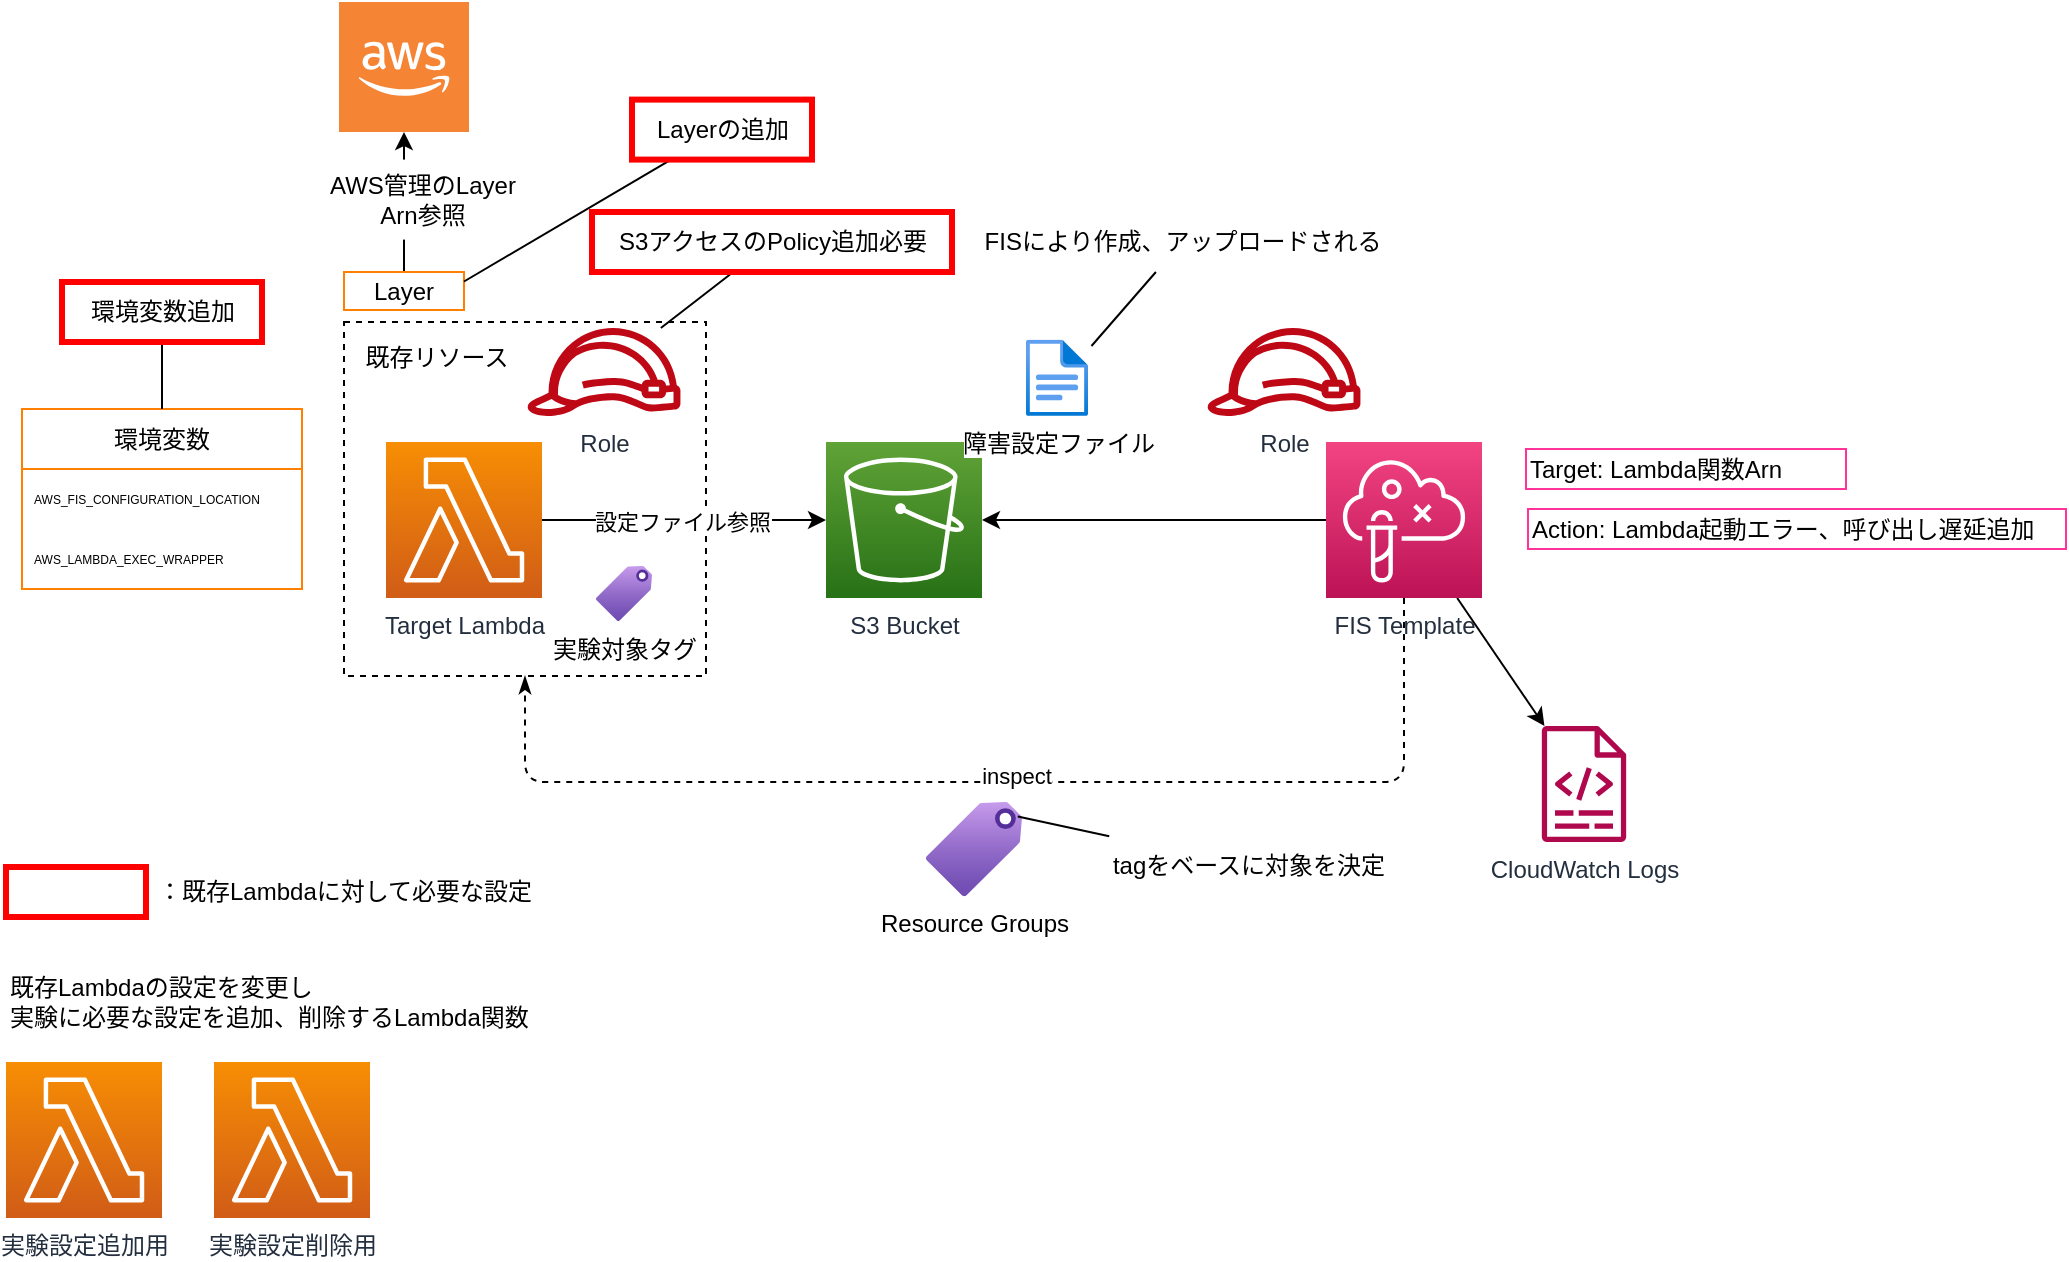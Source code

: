 <mxfile>
    <diagram id="MGJ-xcYh7WUB6rbfQYf-" name="Page-1">
        <mxGraphModel dx="2318" dy="1006" grid="1" gridSize="10" guides="1" tooltips="1" connect="1" arrows="1" fold="1" page="1" pageScale="1" pageWidth="850" pageHeight="1100" background="#FFFFFF" math="0" shadow="0">
            <root>
                <mxCell id="0"/>
                <mxCell id="1" parent="0"/>
                <mxCell id="17" value="" style="whiteSpace=wrap;html=1;strokeColor=#000000;fillColor=default;dashed=1;" parent="1" vertex="1">
                    <mxGeometry x="109" y="200" width="181" height="177" as="geometry"/>
                </mxCell>
                <mxCell id="7" style="edgeStyle=none;html=1;entryX=1;entryY=0.5;entryDx=0;entryDy=0;entryPerimeter=0;" parent="1" source="2" target="5" edge="1">
                    <mxGeometry relative="1" as="geometry"/>
                </mxCell>
                <mxCell id="24" style="edgeStyle=orthogonalEdgeStyle;html=1;entryX=0.5;entryY=1;entryDx=0;entryDy=0;endArrow=classicThin;endFill=1;dashed=1;" parent="1" source="2" target="17" edge="1">
                    <mxGeometry relative="1" as="geometry">
                        <Array as="points">
                            <mxPoint x="639" y="430"/>
                            <mxPoint x="200" y="430"/>
                        </Array>
                    </mxGeometry>
                </mxCell>
                <mxCell id="49" value="inspect" style="edgeLabel;html=1;align=center;verticalAlign=middle;resizable=0;points=[];" parent="24" vertex="1" connectable="0">
                    <mxGeometry x="-0.022" y="-3" relative="1" as="geometry">
                        <mxPoint as="offset"/>
                    </mxGeometry>
                </mxCell>
                <mxCell id="48" style="edgeStyle=none;html=1;endArrow=classic;endFill=1;" parent="1" source="2" target="47" edge="1">
                    <mxGeometry relative="1" as="geometry"/>
                </mxCell>
                <mxCell id="2" value="FIS Template" style="sketch=0;points=[[0,0,0],[0.25,0,0],[0.5,0,0],[0.75,0,0],[1,0,0],[0,1,0],[0.25,1,0],[0.5,1,0],[0.75,1,0],[1,1,0],[0,0.25,0],[0,0.5,0],[0,0.75,0],[1,0.25,0],[1,0.5,0],[1,0.75,0]];points=[[0,0,0],[0.25,0,0],[0.5,0,0],[0.75,0,0],[1,0,0],[0,1,0],[0.25,1,0],[0.5,1,0],[0.75,1,0],[1,1,0],[0,0.25,0],[0,0.5,0],[0,0.75,0],[1,0.25,0],[1,0.5,0],[1,0.75,0]];outlineConnect=0;fontColor=#232F3E;gradientColor=#F34482;gradientDirection=north;fillColor=#BC1356;strokeColor=#ffffff;dashed=0;verticalLabelPosition=bottom;verticalAlign=top;align=center;html=1;fontSize=12;fontStyle=0;aspect=fixed;shape=mxgraph.aws4.resourceIcon;resIcon=mxgraph.aws4.fault_injection_simulator;" parent="1" vertex="1">
                    <mxGeometry x="600" y="260" width="78" height="78" as="geometry"/>
                </mxCell>
                <mxCell id="9" style="edgeStyle=none;html=1;entryX=0;entryY=0.5;entryDx=0;entryDy=0;entryPerimeter=0;" parent="1" source="3" target="5" edge="1">
                    <mxGeometry relative="1" as="geometry"/>
                </mxCell>
                <mxCell id="23" value="設定ファイル参照" style="edgeLabel;html=1;align=center;verticalAlign=middle;resizable=0;points=[];" parent="9" vertex="1" connectable="0">
                    <mxGeometry x="-0.018" y="-1" relative="1" as="geometry">
                        <mxPoint as="offset"/>
                    </mxGeometry>
                </mxCell>
                <mxCell id="3" value="Target Lambda" style="sketch=0;points=[[0,0,0],[0.25,0,0],[0.5,0,0],[0.75,0,0],[1,0,0],[0,1,0],[0.25,1,0],[0.5,1,0],[0.75,1,0],[1,1,0],[0,0.25,0],[0,0.5,0],[0,0.75,0],[1,0.25,0],[1,0.5,0],[1,0.75,0]];outlineConnect=0;fontColor=#232F3E;gradientColor=#F78E04;gradientDirection=north;fillColor=#D05C17;strokeColor=#ffffff;dashed=0;verticalLabelPosition=bottom;verticalAlign=top;align=center;html=1;fontSize=12;fontStyle=0;aspect=fixed;shape=mxgraph.aws4.resourceIcon;resIcon=mxgraph.aws4.lambda;" parent="1" vertex="1">
                    <mxGeometry x="130" y="260" width="78" height="78" as="geometry"/>
                </mxCell>
                <mxCell id="4" value="Role" style="sketch=0;outlineConnect=0;fontColor=#232F3E;gradientColor=none;fillColor=#BF0816;strokeColor=none;dashed=0;verticalLabelPosition=bottom;verticalAlign=top;align=center;html=1;fontSize=12;fontStyle=0;aspect=fixed;pointerEvents=1;shape=mxgraph.aws4.role;" parent="1" vertex="1">
                    <mxGeometry x="540" y="203" width="78" height="44" as="geometry"/>
                </mxCell>
                <mxCell id="5" value="S3 Bucket" style="sketch=0;points=[[0,0,0],[0.25,0,0],[0.5,0,0],[0.75,0,0],[1,0,0],[0,1,0],[0.25,1,0],[0.5,1,0],[0.75,1,0],[1,1,0],[0,0.25,0],[0,0.5,0],[0,0.75,0],[1,0.25,0],[1,0.5,0],[1,0.75,0]];outlineConnect=0;fontColor=#232F3E;gradientColor=#60A337;gradientDirection=north;fillColor=#277116;strokeColor=#ffffff;dashed=0;verticalLabelPosition=bottom;verticalAlign=top;align=center;html=1;fontSize=12;fontStyle=0;aspect=fixed;shape=mxgraph.aws4.resourceIcon;resIcon=mxgraph.aws4.s3;" parent="1" vertex="1">
                    <mxGeometry x="350" y="260" width="78" height="78" as="geometry"/>
                </mxCell>
                <mxCell id="6" value="Role" style="sketch=0;outlineConnect=0;fontColor=#232F3E;gradientColor=none;fillColor=#BF0816;strokeColor=none;dashed=0;verticalLabelPosition=bottom;verticalAlign=top;align=center;html=1;fontSize=12;fontStyle=0;aspect=fixed;pointerEvents=1;shape=mxgraph.aws4.role;" parent="1" vertex="1">
                    <mxGeometry x="200" y="203" width="78" height="44" as="geometry"/>
                </mxCell>
                <mxCell id="8" value="障害設定ファイル" style="aspect=fixed;html=1;points=[];align=center;image;fontSize=12;image=img/lib/azure2/general/File.svg;" parent="1" vertex="1">
                    <mxGeometry x="450" y="208.8" width="31" height="38.2" as="geometry"/>
                </mxCell>
                <mxCell id="15" style="edgeStyle=none;html=1;" parent="1" source="13" target="14" edge="1">
                    <mxGeometry relative="1" as="geometry"/>
                </mxCell>
                <mxCell id="13" value="Layer" style="whiteSpace=wrap;html=1;strokeColor=#FF8000;" parent="1" vertex="1">
                    <mxGeometry x="109" y="175" width="60" height="19" as="geometry"/>
                </mxCell>
                <mxCell id="14" value="" style="outlineConnect=0;dashed=0;verticalLabelPosition=bottom;verticalAlign=top;align=center;html=1;shape=mxgraph.aws3.cloud_2;fillColor=#F58534;gradientColor=none;strokeColor=#FF8000;" parent="1" vertex="1">
                    <mxGeometry x="106.5" y="40" width="65" height="65" as="geometry"/>
                </mxCell>
                <mxCell id="16" value="AWS管理のLayer&lt;br&gt;Arn参照" style="text;html=1;align=center;verticalAlign=middle;resizable=0;points=[];autosize=1;strokeColor=none;fillColor=default;" parent="1" vertex="1">
                    <mxGeometry x="88" y="118.8" width="120" height="40" as="geometry"/>
                </mxCell>
                <mxCell id="18" value="既存リソース" style="text;html=1;align=center;verticalAlign=middle;resizable=0;points=[];autosize=1;strokeColor=none;fillColor=none;" parent="1" vertex="1">
                    <mxGeometry x="110" y="203" width="90" height="30" as="geometry"/>
                </mxCell>
                <mxCell id="20" style="edgeStyle=none;html=1;endArrow=none;endFill=0;" parent="1" source="19" target="6" edge="1">
                    <mxGeometry relative="1" as="geometry"/>
                </mxCell>
                <mxCell id="19" value="S3アクセスのPolicy追加必要" style="text;html=1;align=center;verticalAlign=middle;resizable=0;points=[];autosize=1;strokeColor=#FF0000;fillColor=none;strokeWidth=3;" parent="1" vertex="1">
                    <mxGeometry x="233" y="145" width="180" height="30" as="geometry"/>
                </mxCell>
                <mxCell id="22" style="edgeStyle=none;html=1;entryX=1.056;entryY=0.084;entryDx=0;entryDy=0;entryPerimeter=0;endArrow=none;endFill=0;" parent="1" source="21" target="8" edge="1">
                    <mxGeometry relative="1" as="geometry"/>
                </mxCell>
                <mxCell id="21" value="FISにより作成、アップロードされる" style="text;html=1;align=center;verticalAlign=middle;resizable=0;points=[];autosize=1;strokeColor=none;fillColor=none;" parent="1" vertex="1">
                    <mxGeometry x="418" y="145" width="220" height="30" as="geometry"/>
                </mxCell>
                <mxCell id="25" value="Target: Lambda関数Arn" style="whiteSpace=wrap;html=1;strokeColor=#FF3399;fillColor=default;align=left;" parent="1" vertex="1">
                    <mxGeometry x="700" y="263.5" width="160" height="20" as="geometry"/>
                </mxCell>
                <mxCell id="26" value="Action: Lambda起動エラー、呼び出し遅延追加" style="whiteSpace=wrap;html=1;strokeColor=#FF3399;fillColor=default;align=left;" parent="1" vertex="1">
                    <mxGeometry x="701" y="293.5" width="269" height="20" as="geometry"/>
                </mxCell>
                <mxCell id="29" value="環境変数" style="swimlane;fontStyle=0;childLayout=stackLayout;horizontal=1;startSize=30;horizontalStack=0;resizeParent=1;resizeParentMax=0;resizeLast=0;collapsible=1;marginBottom=0;whiteSpace=wrap;html=1;strokeColor=#FF8000;fillColor=default;" parent="1" vertex="1">
                    <mxGeometry x="-52" y="243.5" width="140" height="90" as="geometry"/>
                </mxCell>
                <mxCell id="30" value="AWS_FIS_CONFIGURATION_LOCATION" style="text;strokeColor=none;fillColor=none;align=left;verticalAlign=middle;spacingLeft=4;spacingRight=4;overflow=hidden;points=[[0,0.5],[1,0.5]];portConstraint=eastwest;rotatable=0;whiteSpace=wrap;html=1;fontSize=6;" parent="29" vertex="1">
                    <mxGeometry y="30" width="140" height="30" as="geometry"/>
                </mxCell>
                <mxCell id="31" value="AWS_LAMBDA_EXEC_WRAPPER" style="text;strokeColor=none;fillColor=none;align=left;verticalAlign=middle;spacingLeft=4;spacingRight=4;overflow=hidden;points=[[0,0.5],[1,0.5]];portConstraint=eastwest;rotatable=0;whiteSpace=wrap;html=1;fontSize=6;" parent="29" vertex="1">
                    <mxGeometry y="60" width="140" height="30" as="geometry"/>
                </mxCell>
                <mxCell id="36" style="edgeStyle=orthogonalEdgeStyle;html=1;entryX=0.5;entryY=0;entryDx=0;entryDy=0;fontSize=6;endArrow=none;endFill=0;" parent="1" source="35" target="29" edge="1">
                    <mxGeometry relative="1" as="geometry"/>
                </mxCell>
                <mxCell id="35" value="環境変数追加" style="text;html=1;align=center;verticalAlign=middle;resizable=0;points=[];autosize=1;strokeColor=#FF0000;fillColor=none;strokeWidth=3;" parent="1" vertex="1">
                    <mxGeometry x="-32" y="180" width="100" height="30" as="geometry"/>
                </mxCell>
                <mxCell id="38" style="edgeStyle=none;html=1;entryX=1;entryY=0.25;entryDx=0;entryDy=0;endArrow=none;endFill=0;" parent="1" source="37" target="13" edge="1">
                    <mxGeometry relative="1" as="geometry"/>
                </mxCell>
                <mxCell id="37" value="Layerの追加" style="text;html=1;align=center;verticalAlign=middle;resizable=0;points=[];autosize=1;strokeColor=#FF0000;fillColor=none;strokeWidth=3;" parent="1" vertex="1">
                    <mxGeometry x="253" y="88.8" width="90" height="30" as="geometry"/>
                </mxCell>
                <mxCell id="42" value="" style="group" parent="1" vertex="1" connectable="0">
                    <mxGeometry x="-60" y="470" width="274" height="30" as="geometry"/>
                </mxCell>
                <mxCell id="40" value="" style="whiteSpace=wrap;html=1;strokeColor=#FF0000;strokeWidth=3;" parent="42" vertex="1">
                    <mxGeometry y="2.5" width="70" height="25" as="geometry"/>
                </mxCell>
                <mxCell id="41" value="：既存Lambdaに対して必要な設定" style="text;html=1;align=center;verticalAlign=middle;resizable=0;points=[];autosize=1;strokeColor=none;fillColor=none;" parent="42" vertex="1">
                    <mxGeometry x="64" width="210" height="30" as="geometry"/>
                </mxCell>
                <mxCell id="46" value="既存Lambdaの設定を変更し&lt;br&gt;実験に必要な設定を追加、削除するLambda関数" style="text;html=1;align=left;verticalAlign=middle;resizable=0;points=[];autosize=1;strokeColor=none;fillColor=none;" parent="1" vertex="1">
                    <mxGeometry x="-60" y="520" width="280" height="40" as="geometry"/>
                </mxCell>
                <mxCell id="47" value="CloudWatch Logs" style="sketch=0;outlineConnect=0;fontColor=#232F3E;gradientColor=none;fillColor=#B0084D;strokeColor=none;dashed=0;verticalLabelPosition=bottom;verticalAlign=top;align=center;html=1;fontSize=12;fontStyle=0;aspect=fixed;pointerEvents=1;shape=mxgraph.aws4.logs;strokeWidth=3;" parent="1" vertex="1">
                    <mxGeometry x="690" y="402" width="78" height="58" as="geometry"/>
                </mxCell>
                <mxCell id="50" value="Resource Groups" style="aspect=fixed;html=1;points=[];align=center;image;fontSize=12;image=img/lib/azure2/general/Tag.svg;strokeColor=#FF0000;strokeWidth=3;" parent="1" vertex="1">
                    <mxGeometry x="400" y="440" width="48" height="47.15" as="geometry"/>
                </mxCell>
                <mxCell id="51" value="実験対象タグ" style="aspect=fixed;html=1;points=[];align=center;image;fontSize=12;image=img/lib/azure2/general/Tag.svg;strokeColor=#FF0000;strokeWidth=3;" parent="1" vertex="1">
                    <mxGeometry x="235" y="322" width="28" height="27.5" as="geometry"/>
                </mxCell>
                <mxCell id="53" style="edgeStyle=none;html=1;entryX=0.956;entryY=0.154;entryDx=0;entryDy=0;entryPerimeter=0;endArrow=none;endFill=0;" parent="1" source="52" target="50" edge="1">
                    <mxGeometry relative="1" as="geometry"/>
                </mxCell>
                <mxCell id="52" value="tagをベースに対象を決定" style="text;html=1;align=center;verticalAlign=middle;resizable=0;points=[];autosize=1;strokeColor=none;fillColor=none;" parent="1" vertex="1">
                    <mxGeometry x="481" y="457.15" width="160" height="30" as="geometry"/>
                </mxCell>
                <mxCell id="54" value="実験設定追加用" style="sketch=0;points=[[0,0,0],[0.25,0,0],[0.5,0,0],[0.75,0,0],[1,0,0],[0,1,0],[0.25,1,0],[0.5,1,0],[0.75,1,0],[1,1,0],[0,0.25,0],[0,0.5,0],[0,0.75,0],[1,0.25,0],[1,0.5,0],[1,0.75,0]];outlineConnect=0;fontColor=#232F3E;gradientColor=#F78E04;gradientDirection=north;fillColor=#D05C17;strokeColor=#ffffff;dashed=0;verticalLabelPosition=bottom;verticalAlign=top;align=center;html=1;fontSize=12;fontStyle=0;aspect=fixed;shape=mxgraph.aws4.resourceIcon;resIcon=mxgraph.aws4.lambda;" vertex="1" parent="1">
                    <mxGeometry x="-60" y="570" width="78" height="78" as="geometry"/>
                </mxCell>
                <mxCell id="55" value="実験設定削除用" style="sketch=0;points=[[0,0,0],[0.25,0,0],[0.5,0,0],[0.75,0,0],[1,0,0],[0,1,0],[0.25,1,0],[0.5,1,0],[0.75,1,0],[1,1,0],[0,0.25,0],[0,0.5,0],[0,0.75,0],[1,0.25,0],[1,0.5,0],[1,0.75,0]];outlineConnect=0;fontColor=#232F3E;gradientColor=#F78E04;gradientDirection=north;fillColor=#D05C17;strokeColor=#ffffff;dashed=0;verticalLabelPosition=bottom;verticalAlign=top;align=center;html=1;fontSize=12;fontStyle=0;aspect=fixed;shape=mxgraph.aws4.resourceIcon;resIcon=mxgraph.aws4.lambda;" vertex="1" parent="1">
                    <mxGeometry x="44" y="570" width="78" height="78" as="geometry"/>
                </mxCell>
            </root>
        </mxGraphModel>
    </diagram>
</mxfile>
